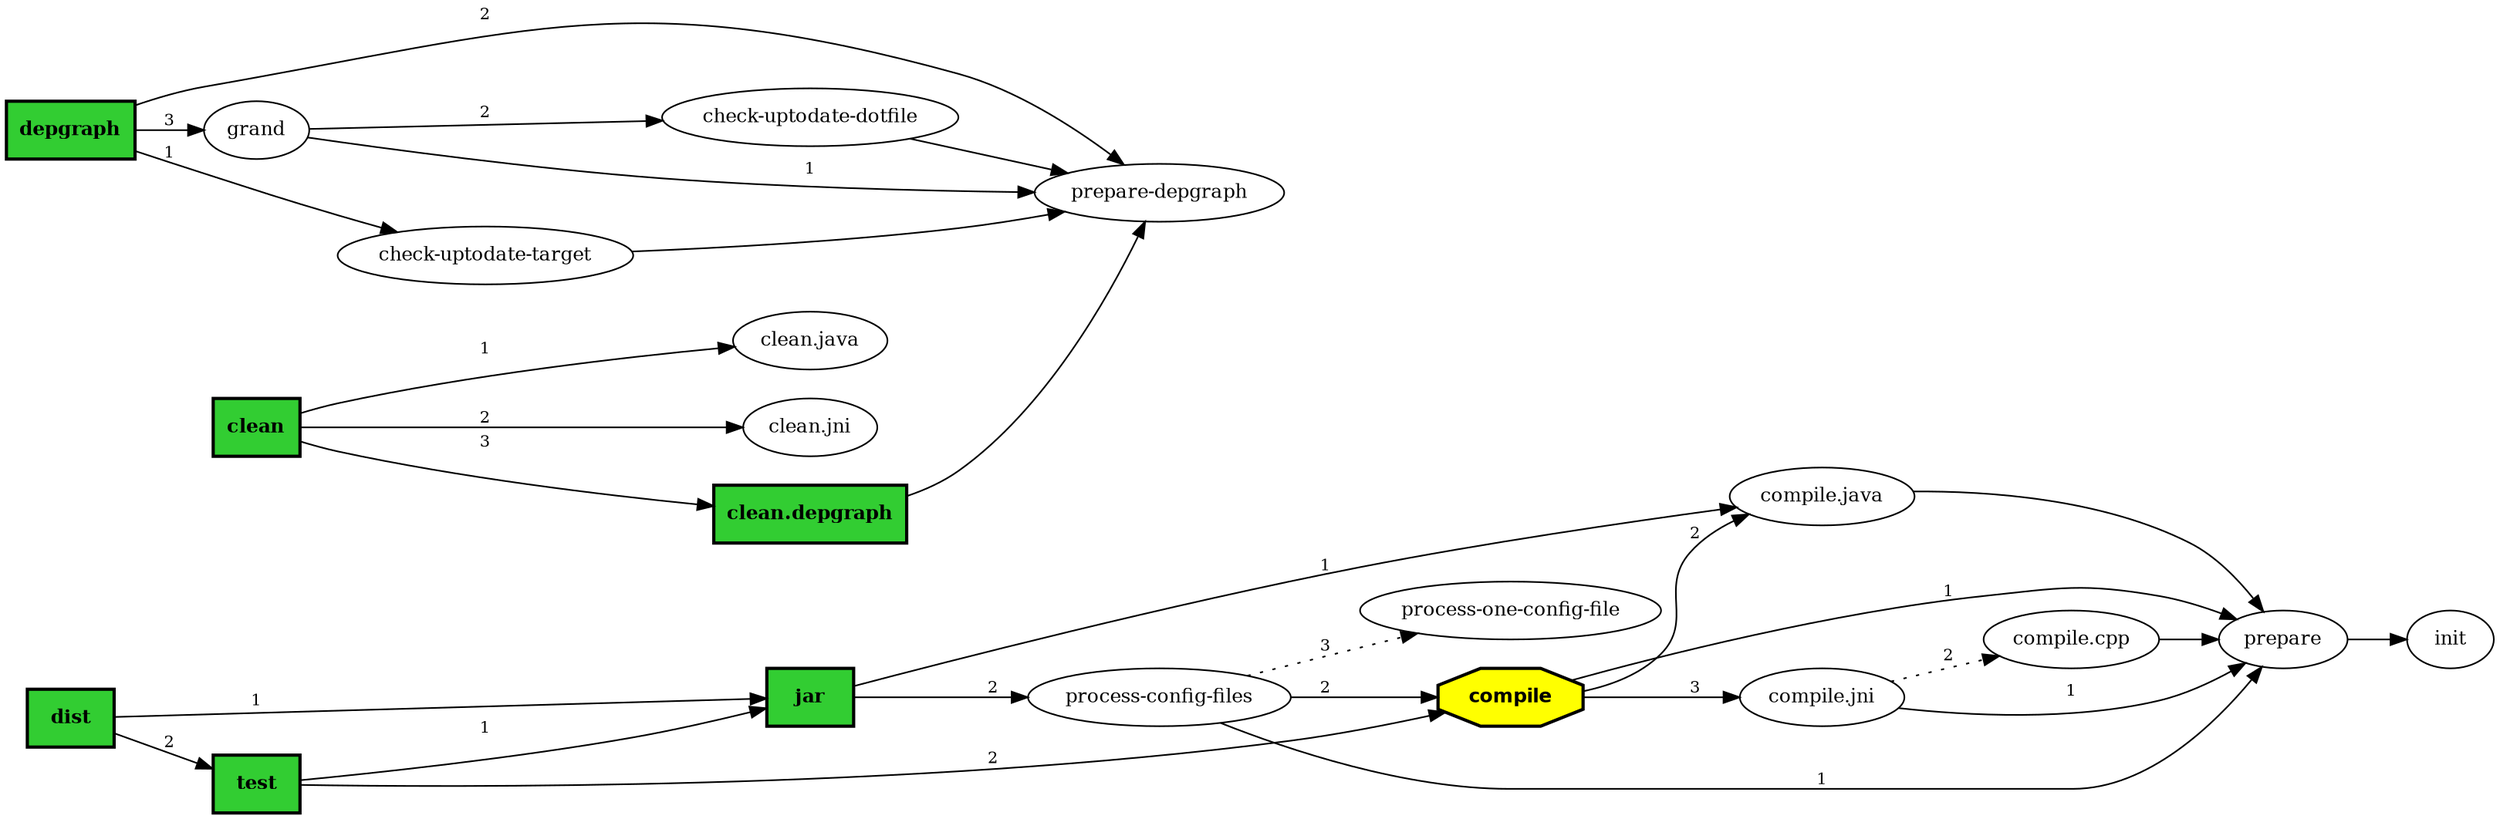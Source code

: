 digraph "Grand complex build file" {
graph [rankdir="LR"];
node [fontsize="12"];
edge [fontsize="10"];
"compile" [shape=octagon,fillcolor="yellow",style="filled,bold",fontname="Helvetica-Bold",comment="Compile the source files"];
"compile" -> "prepare" [label="1"];
"compile" -> "compile.java" [label="2"];
"compile" -> "compile.jni" [label="3"];

"prepare"
"prepare" -> "init";

"check-uptodate-dotfile"
"check-uptodate-dotfile" -> "prepare-depgraph";

"jar" [shape=box,fillcolor="limegreen",style="filled,bold",fontname="Times-Bold",comment="Create jar files for the java classes"];
"jar" -> "compile.java" [label="1"];
"jar" -> "process-config-files" [label="2"];

"prepare-depgraph"

"compile.jni"
"compile.jni" -> "prepare" [label="1"];
"compile.jni" -> "compile.cpp" [label="2", fontsize="10",style="dotted"];

"process-config-files"
"process-config-files" -> "prepare" [label="1"];
"process-config-files" -> "compile" [label="2"];
"process-config-files" -> "process-one-config-file" [label="3", fontsize="10",style="dotted"];

"grand"
"grand" -> "prepare-depgraph" [label="1"];
"grand" -> "check-uptodate-dotfile" [label="2"];

"compile.java"
"compile.java" -> "prepare";

"clean.java"

"dist" [shape=box,fillcolor="limegreen",style="filled,bold",fontname="Times-Bold",comment="Prepare the distribution"];
"dist" -> "jar" [label="1"];
"dist" -> "test" [label="2"];

"check-uptodate-target"
"check-uptodate-target" -> "prepare-depgraph";

"clean" [shape=box,fillcolor="limegreen",style="filled,bold",fontname="Times-Bold",comment="Remove intermediate files"];
"clean" -> "clean.java" [label="1"];
"clean" -> "clean.jni" [label="2"];
"clean" -> "clean.depgraph" [label="3"];

"depgraph" [shape=box,fillcolor="limegreen",style="filled,bold",fontname="Times-Bold",comment="Creates a PostScript dependency graph"];
"depgraph" -> "check-uptodate-target" [label="1"];
"depgraph" -> "prepare-depgraph" [label="2"];
"depgraph" -> "grand" [label="3"];

"init"

"test" [shape=box,fillcolor="limegreen",style="filled,bold",fontname="Times-Bold",comment="Run the unit tests"];
"test" -> "jar" [label="1"];
"test" -> "compile" [label="2"];

"process-one-config-file"

"clean.depgraph" [shape=box,fillcolor="limegreen",style="filled,bold",fontname="Times-Bold",comment="Remove dependency graph intermediate files."];
"clean.depgraph" -> "prepare-depgraph";

"clean.jni"

"compile.cpp"
"compile.cpp" -> "prepare";

}
